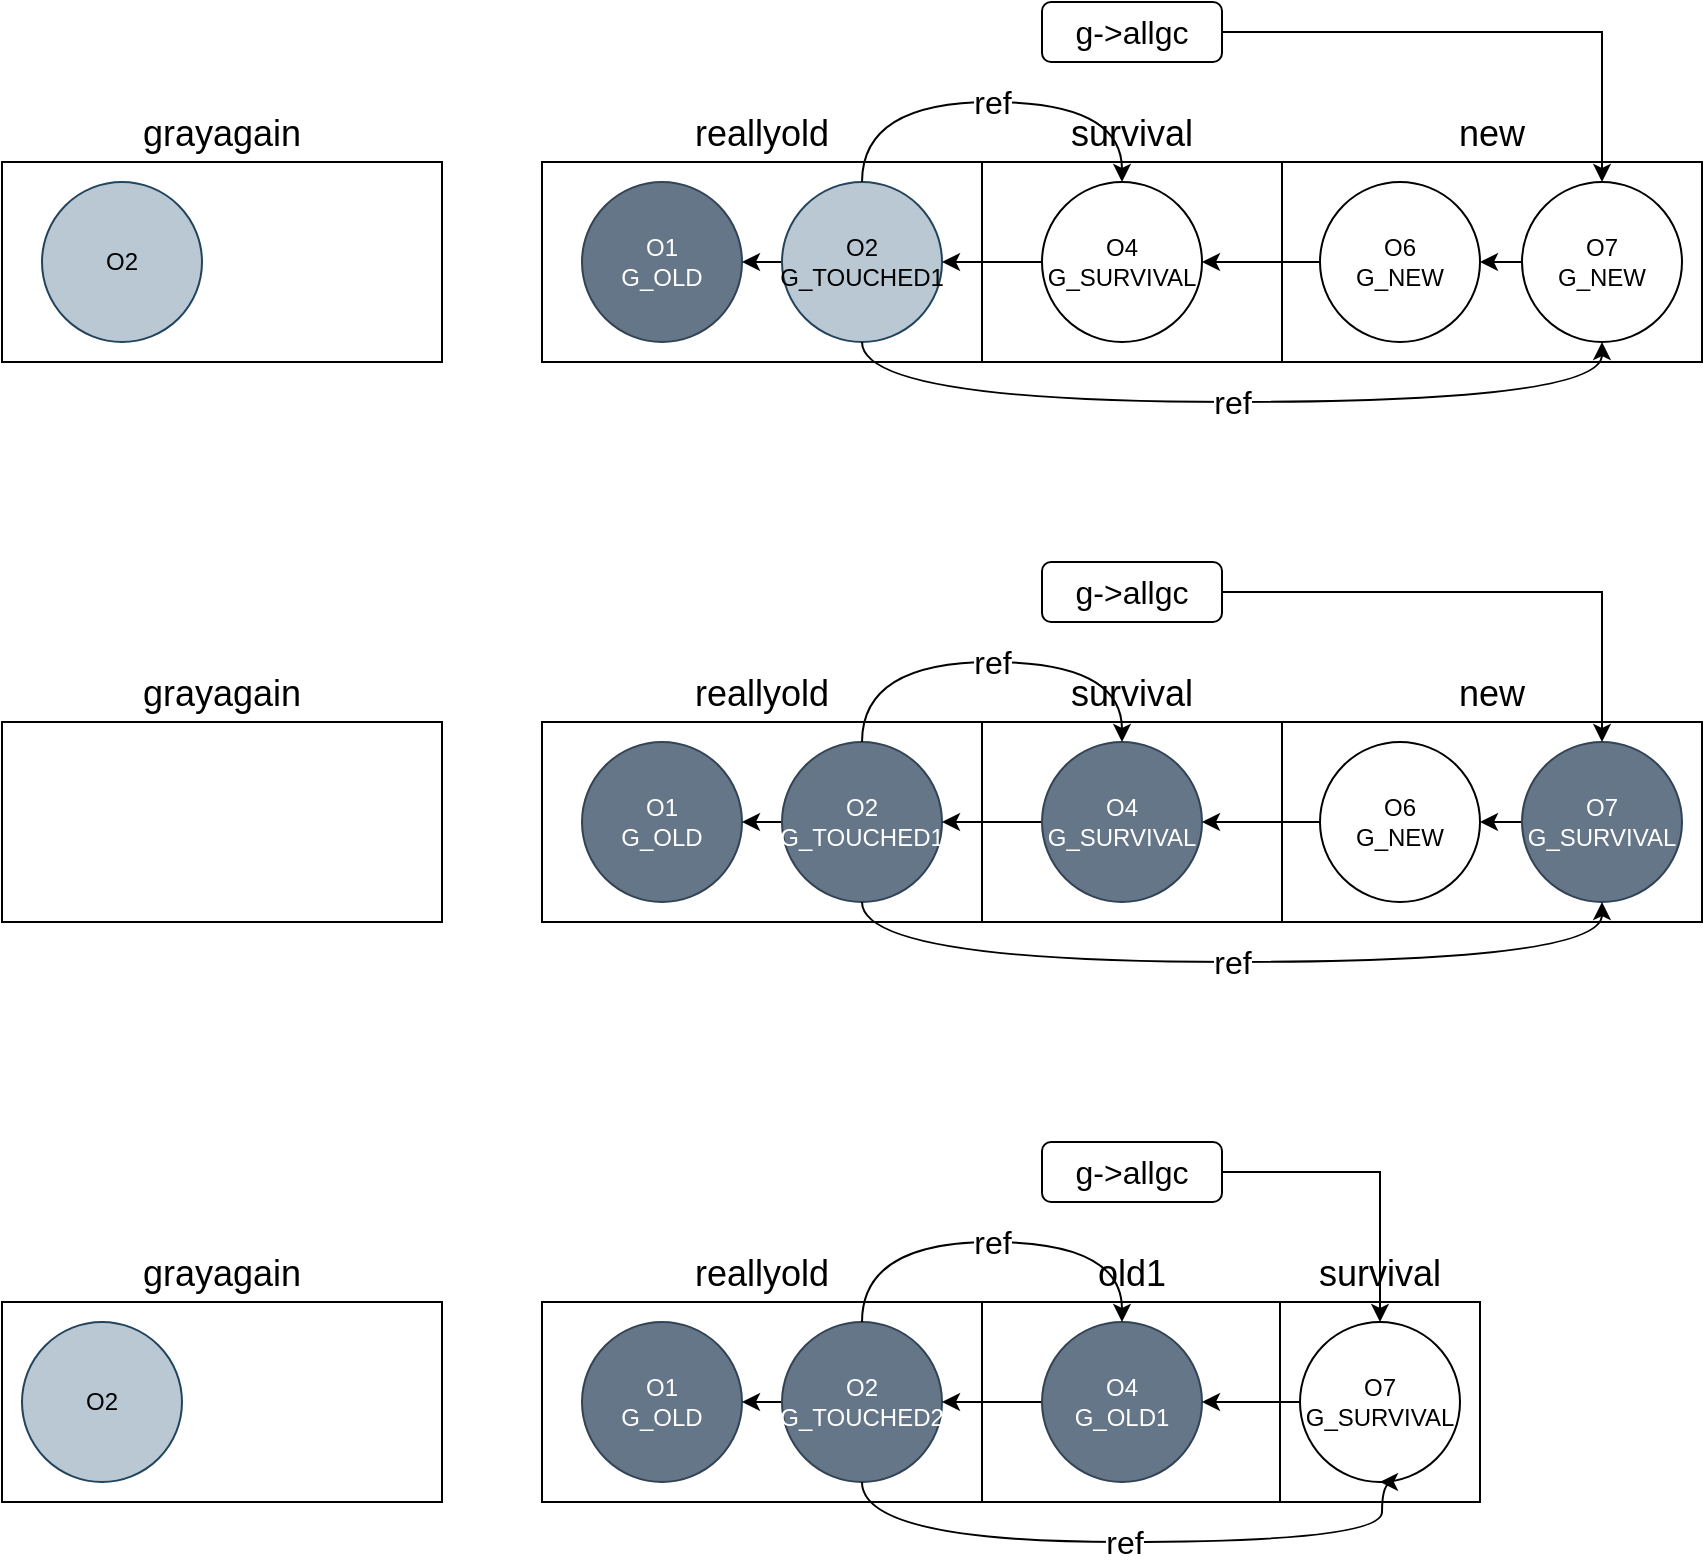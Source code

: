 <mxfile version="22.1.20" type="device">
  <diagram name="Page-1" id="rc0uClVn3gRNKsO3K7OQ">
    <mxGraphModel dx="1434" dy="746" grid="1" gridSize="10" guides="1" tooltips="1" connect="1" arrows="1" fold="1" page="1" pageScale="1" pageWidth="850" pageHeight="1100" math="0" shadow="0">
      <root>
        <mxCell id="0" />
        <mxCell id="1" parent="0" />
        <mxCell id="CN7lLkrJ3gJ0pNhlrKH9-1" value="&lt;font style=&quot;font-size: 18px;&quot;&gt;reallyold&lt;/font&gt;" style="rounded=0;whiteSpace=wrap;html=1;labelPosition=center;verticalLabelPosition=top;align=center;verticalAlign=bottom;" vertex="1" parent="1">
          <mxGeometry x="270" y="100" width="220" height="100" as="geometry" />
        </mxCell>
        <mxCell id="CN7lLkrJ3gJ0pNhlrKH9-2" value="O1&lt;br&gt;G_OLD" style="ellipse;whiteSpace=wrap;html=1;aspect=fixed;fillColor=#647687;fontColor=#ffffff;strokeColor=#314354;" vertex="1" parent="1">
          <mxGeometry x="290" y="110" width="80" height="80" as="geometry" />
        </mxCell>
        <mxCell id="CN7lLkrJ3gJ0pNhlrKH9-3" style="edgeStyle=orthogonalEdgeStyle;rounded=0;orthogonalLoop=1;jettySize=auto;html=1;exitX=0;exitY=0.5;exitDx=0;exitDy=0;entryX=1;entryY=0.5;entryDx=0;entryDy=0;" edge="1" parent="1" source="CN7lLkrJ3gJ0pNhlrKH9-4" target="CN7lLkrJ3gJ0pNhlrKH9-2">
          <mxGeometry relative="1" as="geometry" />
        </mxCell>
        <mxCell id="CN7lLkrJ3gJ0pNhlrKH9-4" value="O2&lt;br&gt;G_TOUCHED1" style="ellipse;whiteSpace=wrap;html=1;aspect=fixed;fillColor=#bac8d3;strokeColor=#23445d;" vertex="1" parent="1">
          <mxGeometry x="390" y="110" width="80" height="80" as="geometry" />
        </mxCell>
        <mxCell id="CN7lLkrJ3gJ0pNhlrKH9-5" value="&lt;font style=&quot;font-size: 16px;&quot;&gt;g-&amp;gt;allgc&lt;/font&gt;" style="rounded=1;whiteSpace=wrap;html=1;" vertex="1" parent="1">
          <mxGeometry x="520" y="20" width="90" height="30" as="geometry" />
        </mxCell>
        <mxCell id="CN7lLkrJ3gJ0pNhlrKH9-6" value="&lt;font style=&quot;font-size: 18px;&quot;&gt;survival&lt;/font&gt;" style="rounded=0;whiteSpace=wrap;html=1;labelPosition=center;verticalLabelPosition=top;align=center;verticalAlign=bottom;" vertex="1" parent="1">
          <mxGeometry x="490" y="100" width="150" height="100" as="geometry" />
        </mxCell>
        <mxCell id="CN7lLkrJ3gJ0pNhlrKH9-7" style="edgeStyle=orthogonalEdgeStyle;rounded=0;orthogonalLoop=1;jettySize=auto;html=1;exitX=0;exitY=0.5;exitDx=0;exitDy=0;entryX=1;entryY=0.5;entryDx=0;entryDy=0;" edge="1" parent="1" source="CN7lLkrJ3gJ0pNhlrKH9-8" target="CN7lLkrJ3gJ0pNhlrKH9-4">
          <mxGeometry relative="1" as="geometry" />
        </mxCell>
        <mxCell id="CN7lLkrJ3gJ0pNhlrKH9-8" value="O4&lt;br&gt;G_SURVIVAL" style="ellipse;whiteSpace=wrap;html=1;aspect=fixed;" vertex="1" parent="1">
          <mxGeometry x="520" y="110" width="80" height="80" as="geometry" />
        </mxCell>
        <mxCell id="CN7lLkrJ3gJ0pNhlrKH9-10" value="&lt;font style=&quot;font-size: 16px;&quot;&gt;ref&lt;/font&gt;" style="edgeStyle=orthogonalEdgeStyle;rounded=0;orthogonalLoop=1;jettySize=auto;html=1;exitX=0.5;exitY=0;exitDx=0;exitDy=0;entryX=0.5;entryY=0;entryDx=0;entryDy=0;curved=1;" edge="1" parent="1" source="CN7lLkrJ3gJ0pNhlrKH9-4" target="CN7lLkrJ3gJ0pNhlrKH9-8">
          <mxGeometry relative="1" as="geometry">
            <Array as="points">
              <mxPoint x="430" y="70" />
              <mxPoint x="560" y="70" />
            </Array>
          </mxGeometry>
        </mxCell>
        <mxCell id="CN7lLkrJ3gJ0pNhlrKH9-11" value="&lt;font style=&quot;font-size: 18px;&quot;&gt;grayagain&lt;/font&gt;" style="rounded=0;whiteSpace=wrap;html=1;labelPosition=center;verticalLabelPosition=top;align=center;verticalAlign=bottom;" vertex="1" parent="1">
          <mxGeometry y="100" width="220" height="100" as="geometry" />
        </mxCell>
        <mxCell id="CN7lLkrJ3gJ0pNhlrKH9-12" value="O2" style="ellipse;whiteSpace=wrap;html=1;aspect=fixed;fillColor=#bac8d3;strokeColor=#23445d;" vertex="1" parent="1">
          <mxGeometry x="20" y="110" width="80" height="80" as="geometry" />
        </mxCell>
        <mxCell id="CN7lLkrJ3gJ0pNhlrKH9-13" value="&lt;font style=&quot;font-size: 18px;&quot;&gt;new&lt;/font&gt;" style="rounded=0;whiteSpace=wrap;html=1;labelPosition=center;verticalLabelPosition=top;align=center;verticalAlign=bottom;" vertex="1" parent="1">
          <mxGeometry x="640" y="100" width="210" height="100" as="geometry" />
        </mxCell>
        <mxCell id="CN7lLkrJ3gJ0pNhlrKH9-17" style="edgeStyle=orthogonalEdgeStyle;rounded=0;orthogonalLoop=1;jettySize=auto;html=1;exitX=0;exitY=0.5;exitDx=0;exitDy=0;entryX=1;entryY=0.5;entryDx=0;entryDy=0;" edge="1" parent="1" source="CN7lLkrJ3gJ0pNhlrKH9-14" target="CN7lLkrJ3gJ0pNhlrKH9-8">
          <mxGeometry relative="1" as="geometry" />
        </mxCell>
        <mxCell id="CN7lLkrJ3gJ0pNhlrKH9-14" value="O6&lt;br&gt;G_NEW" style="ellipse;whiteSpace=wrap;html=1;aspect=fixed;" vertex="1" parent="1">
          <mxGeometry x="659" y="110" width="80" height="80" as="geometry" />
        </mxCell>
        <mxCell id="CN7lLkrJ3gJ0pNhlrKH9-18" style="edgeStyle=orthogonalEdgeStyle;rounded=0;orthogonalLoop=1;jettySize=auto;html=1;exitX=0;exitY=0.5;exitDx=0;exitDy=0;entryX=1;entryY=0.5;entryDx=0;entryDy=0;" edge="1" parent="1" source="CN7lLkrJ3gJ0pNhlrKH9-15" target="CN7lLkrJ3gJ0pNhlrKH9-14">
          <mxGeometry relative="1" as="geometry" />
        </mxCell>
        <mxCell id="CN7lLkrJ3gJ0pNhlrKH9-15" value="O7&lt;br&gt;G_NEW" style="ellipse;whiteSpace=wrap;html=1;aspect=fixed;" vertex="1" parent="1">
          <mxGeometry x="760" y="110" width="80" height="80" as="geometry" />
        </mxCell>
        <mxCell id="CN7lLkrJ3gJ0pNhlrKH9-16" style="edgeStyle=orthogonalEdgeStyle;rounded=0;orthogonalLoop=1;jettySize=auto;html=1;exitX=1;exitY=0.5;exitDx=0;exitDy=0;" edge="1" parent="1" source="CN7lLkrJ3gJ0pNhlrKH9-5" target="CN7lLkrJ3gJ0pNhlrKH9-15">
          <mxGeometry relative="1" as="geometry" />
        </mxCell>
        <mxCell id="CN7lLkrJ3gJ0pNhlrKH9-19" value="&lt;font style=&quot;font-size: 16px;&quot;&gt;ref&lt;/font&gt;" style="edgeStyle=orthogonalEdgeStyle;rounded=0;orthogonalLoop=1;jettySize=auto;html=1;exitX=0.5;exitY=1;exitDx=0;exitDy=0;entryX=0.5;entryY=1;entryDx=0;entryDy=0;curved=1;" edge="1" parent="1" source="CN7lLkrJ3gJ0pNhlrKH9-4" target="CN7lLkrJ3gJ0pNhlrKH9-15">
          <mxGeometry relative="1" as="geometry">
            <Array as="points">
              <mxPoint x="430" y="220" />
              <mxPoint x="800" y="220" />
            </Array>
          </mxGeometry>
        </mxCell>
        <mxCell id="CN7lLkrJ3gJ0pNhlrKH9-20" value="&lt;font style=&quot;font-size: 18px;&quot;&gt;reallyold&lt;/font&gt;" style="rounded=0;whiteSpace=wrap;html=1;labelPosition=center;verticalLabelPosition=top;align=center;verticalAlign=bottom;" vertex="1" parent="1">
          <mxGeometry x="270" y="380" width="220" height="100" as="geometry" />
        </mxCell>
        <mxCell id="CN7lLkrJ3gJ0pNhlrKH9-21" value="O1&lt;br&gt;G_OLD" style="ellipse;whiteSpace=wrap;html=1;aspect=fixed;fillColor=#647687;fontColor=#ffffff;strokeColor=#314354;" vertex="1" parent="1">
          <mxGeometry x="290" y="390" width="80" height="80" as="geometry" />
        </mxCell>
        <mxCell id="CN7lLkrJ3gJ0pNhlrKH9-22" style="edgeStyle=orthogonalEdgeStyle;rounded=0;orthogonalLoop=1;jettySize=auto;html=1;exitX=0;exitY=0.5;exitDx=0;exitDy=0;entryX=1;entryY=0.5;entryDx=0;entryDy=0;" edge="1" parent="1" source="CN7lLkrJ3gJ0pNhlrKH9-23" target="CN7lLkrJ3gJ0pNhlrKH9-21">
          <mxGeometry relative="1" as="geometry" />
        </mxCell>
        <mxCell id="CN7lLkrJ3gJ0pNhlrKH9-23" value="O2&lt;br&gt;G_TOUCHED1" style="ellipse;whiteSpace=wrap;html=1;aspect=fixed;fillColor=#647687;strokeColor=#314354;fontColor=#ffffff;" vertex="1" parent="1">
          <mxGeometry x="390" y="390" width="80" height="80" as="geometry" />
        </mxCell>
        <mxCell id="CN7lLkrJ3gJ0pNhlrKH9-24" value="&lt;font style=&quot;font-size: 16px;&quot;&gt;g-&amp;gt;allgc&lt;/font&gt;" style="rounded=1;whiteSpace=wrap;html=1;" vertex="1" parent="1">
          <mxGeometry x="520" y="300" width="90" height="30" as="geometry" />
        </mxCell>
        <mxCell id="CN7lLkrJ3gJ0pNhlrKH9-25" value="&lt;font style=&quot;font-size: 18px;&quot;&gt;survival&lt;/font&gt;" style="rounded=0;whiteSpace=wrap;html=1;labelPosition=center;verticalLabelPosition=top;align=center;verticalAlign=bottom;" vertex="1" parent="1">
          <mxGeometry x="490" y="380" width="150" height="100" as="geometry" />
        </mxCell>
        <mxCell id="CN7lLkrJ3gJ0pNhlrKH9-26" style="edgeStyle=orthogonalEdgeStyle;rounded=0;orthogonalLoop=1;jettySize=auto;html=1;exitX=0;exitY=0.5;exitDx=0;exitDy=0;entryX=1;entryY=0.5;entryDx=0;entryDy=0;" edge="1" parent="1" source="CN7lLkrJ3gJ0pNhlrKH9-27" target="CN7lLkrJ3gJ0pNhlrKH9-23">
          <mxGeometry relative="1" as="geometry" />
        </mxCell>
        <mxCell id="CN7lLkrJ3gJ0pNhlrKH9-27" value="O4&lt;br&gt;G_SURVIVAL" style="ellipse;whiteSpace=wrap;html=1;aspect=fixed;fillColor=#647687;fontColor=#ffffff;strokeColor=#314354;" vertex="1" parent="1">
          <mxGeometry x="520" y="390" width="80" height="80" as="geometry" />
        </mxCell>
        <mxCell id="CN7lLkrJ3gJ0pNhlrKH9-28" value="&lt;font style=&quot;font-size: 16px;&quot;&gt;ref&lt;/font&gt;" style="edgeStyle=orthogonalEdgeStyle;rounded=0;orthogonalLoop=1;jettySize=auto;html=1;exitX=0.5;exitY=0;exitDx=0;exitDy=0;entryX=0.5;entryY=0;entryDx=0;entryDy=0;curved=1;" edge="1" parent="1" source="CN7lLkrJ3gJ0pNhlrKH9-23" target="CN7lLkrJ3gJ0pNhlrKH9-27">
          <mxGeometry relative="1" as="geometry">
            <Array as="points">
              <mxPoint x="430" y="350" />
              <mxPoint x="560" y="350" />
            </Array>
          </mxGeometry>
        </mxCell>
        <mxCell id="CN7lLkrJ3gJ0pNhlrKH9-29" value="&lt;font style=&quot;font-size: 18px;&quot;&gt;grayagain&lt;/font&gt;" style="rounded=0;whiteSpace=wrap;html=1;labelPosition=center;verticalLabelPosition=top;align=center;verticalAlign=bottom;" vertex="1" parent="1">
          <mxGeometry y="380" width="220" height="100" as="geometry" />
        </mxCell>
        <mxCell id="CN7lLkrJ3gJ0pNhlrKH9-31" value="&lt;font style=&quot;font-size: 18px;&quot;&gt;new&lt;/font&gt;" style="rounded=0;whiteSpace=wrap;html=1;labelPosition=center;verticalLabelPosition=top;align=center;verticalAlign=bottom;" vertex="1" parent="1">
          <mxGeometry x="640" y="380" width="210" height="100" as="geometry" />
        </mxCell>
        <mxCell id="CN7lLkrJ3gJ0pNhlrKH9-32" style="edgeStyle=orthogonalEdgeStyle;rounded=0;orthogonalLoop=1;jettySize=auto;html=1;exitX=0;exitY=0.5;exitDx=0;exitDy=0;entryX=1;entryY=0.5;entryDx=0;entryDy=0;" edge="1" parent="1" source="CN7lLkrJ3gJ0pNhlrKH9-33" target="CN7lLkrJ3gJ0pNhlrKH9-27">
          <mxGeometry relative="1" as="geometry" />
        </mxCell>
        <mxCell id="CN7lLkrJ3gJ0pNhlrKH9-33" value="O6&lt;br&gt;G_NEW" style="ellipse;whiteSpace=wrap;html=1;aspect=fixed;" vertex="1" parent="1">
          <mxGeometry x="659" y="390" width="80" height="80" as="geometry" />
        </mxCell>
        <mxCell id="CN7lLkrJ3gJ0pNhlrKH9-34" style="edgeStyle=orthogonalEdgeStyle;rounded=0;orthogonalLoop=1;jettySize=auto;html=1;exitX=0;exitY=0.5;exitDx=0;exitDy=0;entryX=1;entryY=0.5;entryDx=0;entryDy=0;" edge="1" parent="1" source="CN7lLkrJ3gJ0pNhlrKH9-35" target="CN7lLkrJ3gJ0pNhlrKH9-33">
          <mxGeometry relative="1" as="geometry" />
        </mxCell>
        <mxCell id="CN7lLkrJ3gJ0pNhlrKH9-35" value="O7&lt;br&gt;G_SURVIVAL" style="ellipse;whiteSpace=wrap;html=1;aspect=fixed;fillColor=#647687;fontColor=#ffffff;strokeColor=#314354;" vertex="1" parent="1">
          <mxGeometry x="760" y="390" width="80" height="80" as="geometry" />
        </mxCell>
        <mxCell id="CN7lLkrJ3gJ0pNhlrKH9-36" style="edgeStyle=orthogonalEdgeStyle;rounded=0;orthogonalLoop=1;jettySize=auto;html=1;exitX=1;exitY=0.5;exitDx=0;exitDy=0;" edge="1" parent="1" source="CN7lLkrJ3gJ0pNhlrKH9-24" target="CN7lLkrJ3gJ0pNhlrKH9-35">
          <mxGeometry relative="1" as="geometry" />
        </mxCell>
        <mxCell id="CN7lLkrJ3gJ0pNhlrKH9-37" value="&lt;font style=&quot;font-size: 16px;&quot;&gt;ref&lt;/font&gt;" style="edgeStyle=orthogonalEdgeStyle;rounded=0;orthogonalLoop=1;jettySize=auto;html=1;exitX=0.5;exitY=1;exitDx=0;exitDy=0;entryX=0.5;entryY=1;entryDx=0;entryDy=0;curved=1;" edge="1" parent="1" source="CN7lLkrJ3gJ0pNhlrKH9-23" target="CN7lLkrJ3gJ0pNhlrKH9-35">
          <mxGeometry relative="1" as="geometry">
            <Array as="points">
              <mxPoint x="430" y="500" />
              <mxPoint x="800" y="500" />
            </Array>
          </mxGeometry>
        </mxCell>
        <mxCell id="CN7lLkrJ3gJ0pNhlrKH9-38" value="&lt;font style=&quot;font-size: 18px;&quot;&gt;reallyold&lt;/font&gt;" style="rounded=0;whiteSpace=wrap;html=1;labelPosition=center;verticalLabelPosition=top;align=center;verticalAlign=bottom;" vertex="1" parent="1">
          <mxGeometry x="270" y="670" width="220" height="100" as="geometry" />
        </mxCell>
        <mxCell id="CN7lLkrJ3gJ0pNhlrKH9-39" value="O1&lt;br&gt;G_OLD" style="ellipse;whiteSpace=wrap;html=1;aspect=fixed;fillColor=#647687;fontColor=#ffffff;strokeColor=#314354;" vertex="1" parent="1">
          <mxGeometry x="290" y="680" width="80" height="80" as="geometry" />
        </mxCell>
        <mxCell id="CN7lLkrJ3gJ0pNhlrKH9-40" style="edgeStyle=orthogonalEdgeStyle;rounded=0;orthogonalLoop=1;jettySize=auto;html=1;exitX=0;exitY=0.5;exitDx=0;exitDy=0;entryX=1;entryY=0.5;entryDx=0;entryDy=0;" edge="1" parent="1" source="CN7lLkrJ3gJ0pNhlrKH9-41" target="CN7lLkrJ3gJ0pNhlrKH9-39">
          <mxGeometry relative="1" as="geometry" />
        </mxCell>
        <mxCell id="CN7lLkrJ3gJ0pNhlrKH9-41" value="O2&lt;br&gt;G_TOUCHED2" style="ellipse;whiteSpace=wrap;html=1;aspect=fixed;fillColor=#647687;strokeColor=#314354;fontColor=#ffffff;" vertex="1" parent="1">
          <mxGeometry x="390" y="680" width="80" height="80" as="geometry" />
        </mxCell>
        <mxCell id="CN7lLkrJ3gJ0pNhlrKH9-42" value="&lt;font style=&quot;font-size: 16px;&quot;&gt;g-&amp;gt;allgc&lt;/font&gt;" style="rounded=1;whiteSpace=wrap;html=1;" vertex="1" parent="1">
          <mxGeometry x="520" y="590" width="90" height="30" as="geometry" />
        </mxCell>
        <mxCell id="CN7lLkrJ3gJ0pNhlrKH9-43" value="&lt;font style=&quot;font-size: 18px;&quot;&gt;old1&lt;/font&gt;" style="rounded=0;whiteSpace=wrap;html=1;labelPosition=center;verticalLabelPosition=top;align=center;verticalAlign=bottom;" vertex="1" parent="1">
          <mxGeometry x="490" y="670" width="150" height="100" as="geometry" />
        </mxCell>
        <mxCell id="CN7lLkrJ3gJ0pNhlrKH9-44" style="edgeStyle=orthogonalEdgeStyle;rounded=0;orthogonalLoop=1;jettySize=auto;html=1;exitX=0;exitY=0.5;exitDx=0;exitDy=0;entryX=1;entryY=0.5;entryDx=0;entryDy=0;" edge="1" parent="1" source="CN7lLkrJ3gJ0pNhlrKH9-45" target="CN7lLkrJ3gJ0pNhlrKH9-41">
          <mxGeometry relative="1" as="geometry" />
        </mxCell>
        <mxCell id="CN7lLkrJ3gJ0pNhlrKH9-45" value="O4&lt;br&gt;G_OLD1" style="ellipse;whiteSpace=wrap;html=1;aspect=fixed;fillColor=#647687;fontColor=#ffffff;strokeColor=#314354;" vertex="1" parent="1">
          <mxGeometry x="520" y="680" width="80" height="80" as="geometry" />
        </mxCell>
        <mxCell id="CN7lLkrJ3gJ0pNhlrKH9-46" value="&lt;font style=&quot;font-size: 16px;&quot;&gt;ref&lt;/font&gt;" style="edgeStyle=orthogonalEdgeStyle;rounded=0;orthogonalLoop=1;jettySize=auto;html=1;exitX=0.5;exitY=0;exitDx=0;exitDy=0;entryX=0.5;entryY=0;entryDx=0;entryDy=0;curved=1;" edge="1" parent="1" source="CN7lLkrJ3gJ0pNhlrKH9-41" target="CN7lLkrJ3gJ0pNhlrKH9-45">
          <mxGeometry relative="1" as="geometry">
            <Array as="points">
              <mxPoint x="430" y="640" />
              <mxPoint x="560" y="640" />
            </Array>
          </mxGeometry>
        </mxCell>
        <mxCell id="CN7lLkrJ3gJ0pNhlrKH9-47" value="&lt;font style=&quot;font-size: 18px;&quot;&gt;grayagain&lt;/font&gt;" style="rounded=0;whiteSpace=wrap;html=1;labelPosition=center;verticalLabelPosition=top;align=center;verticalAlign=bottom;" vertex="1" parent="1">
          <mxGeometry y="670" width="220" height="100" as="geometry" />
        </mxCell>
        <mxCell id="CN7lLkrJ3gJ0pNhlrKH9-48" value="&lt;font style=&quot;font-size: 18px;&quot;&gt;survival&lt;/font&gt;" style="rounded=0;whiteSpace=wrap;html=1;labelPosition=center;verticalLabelPosition=top;align=center;verticalAlign=bottom;" vertex="1" parent="1">
          <mxGeometry x="639" y="670" width="100" height="100" as="geometry" />
        </mxCell>
        <mxCell id="CN7lLkrJ3gJ0pNhlrKH9-56" style="edgeStyle=orthogonalEdgeStyle;rounded=0;orthogonalLoop=1;jettySize=auto;html=1;exitX=0;exitY=0.5;exitDx=0;exitDy=0;" edge="1" parent="1" source="CN7lLkrJ3gJ0pNhlrKH9-52" target="CN7lLkrJ3gJ0pNhlrKH9-45">
          <mxGeometry relative="1" as="geometry" />
        </mxCell>
        <mxCell id="CN7lLkrJ3gJ0pNhlrKH9-52" value="O7&lt;br&gt;G_SURVIVAL" style="ellipse;whiteSpace=wrap;html=1;aspect=fixed;" vertex="1" parent="1">
          <mxGeometry x="649" y="680" width="80" height="80" as="geometry" />
        </mxCell>
        <mxCell id="CN7lLkrJ3gJ0pNhlrKH9-53" style="edgeStyle=orthogonalEdgeStyle;rounded=0;orthogonalLoop=1;jettySize=auto;html=1;exitX=1;exitY=0.5;exitDx=0;exitDy=0;" edge="1" parent="1" source="CN7lLkrJ3gJ0pNhlrKH9-42" target="CN7lLkrJ3gJ0pNhlrKH9-52">
          <mxGeometry relative="1" as="geometry" />
        </mxCell>
        <mxCell id="CN7lLkrJ3gJ0pNhlrKH9-54" value="&lt;font style=&quot;font-size: 16px;&quot;&gt;ref&lt;/font&gt;" style="edgeStyle=orthogonalEdgeStyle;rounded=0;orthogonalLoop=1;jettySize=auto;html=1;exitX=0.5;exitY=1;exitDx=0;exitDy=0;entryX=0.5;entryY=1;entryDx=0;entryDy=0;curved=1;" edge="1" parent="1" source="CN7lLkrJ3gJ0pNhlrKH9-41" target="CN7lLkrJ3gJ0pNhlrKH9-52">
          <mxGeometry relative="1" as="geometry">
            <Array as="points">
              <mxPoint x="430" y="790" />
              <mxPoint x="690" y="790" />
            </Array>
          </mxGeometry>
        </mxCell>
        <mxCell id="CN7lLkrJ3gJ0pNhlrKH9-55" value="O2" style="ellipse;whiteSpace=wrap;html=1;aspect=fixed;fillColor=#bac8d3;strokeColor=#23445d;" vertex="1" parent="1">
          <mxGeometry x="10" y="680" width="80" height="80" as="geometry" />
        </mxCell>
      </root>
    </mxGraphModel>
  </diagram>
</mxfile>
